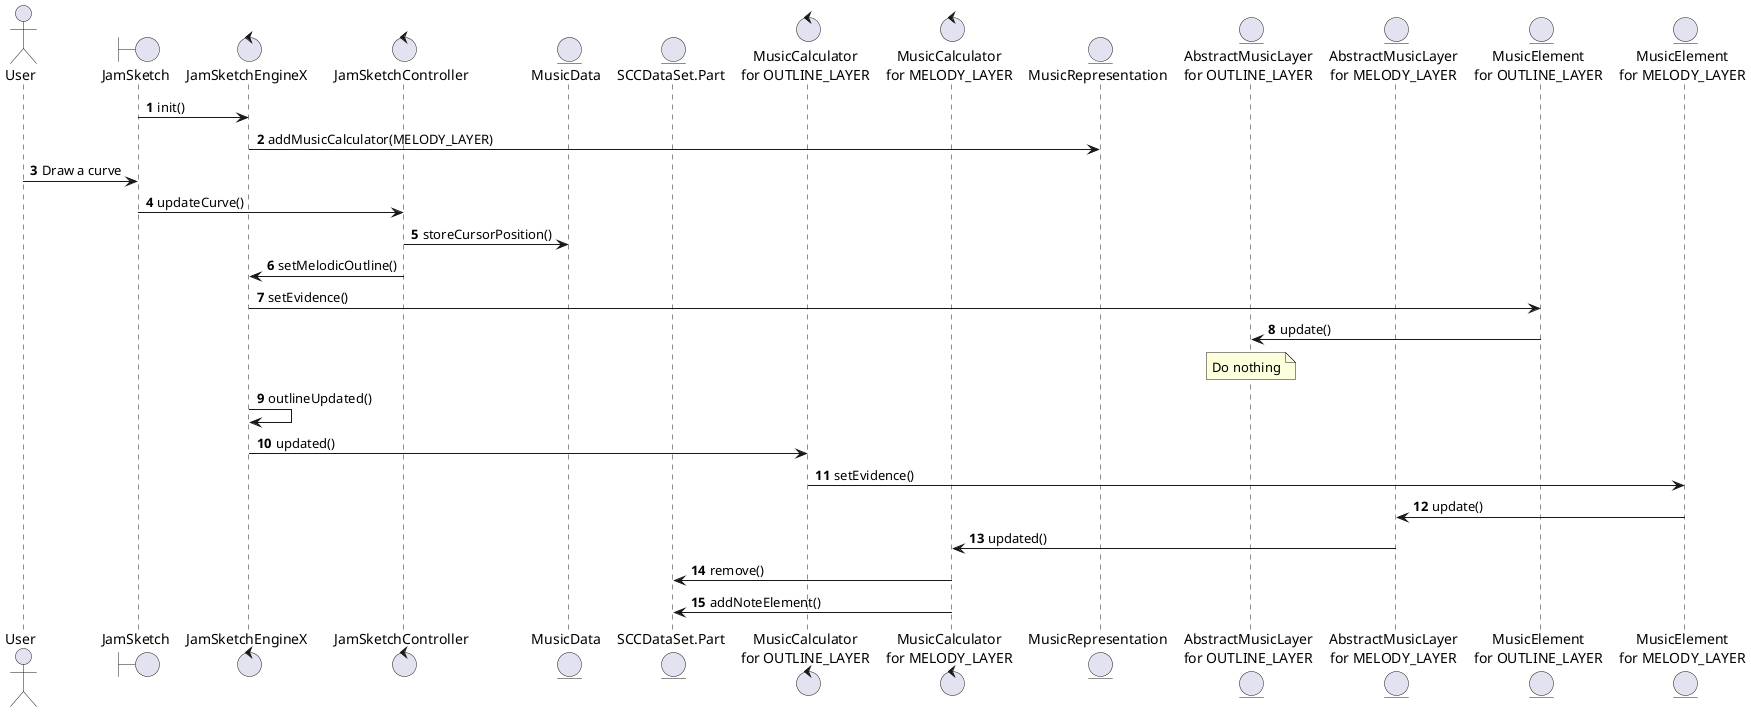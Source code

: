 @startuml
'https://plantuml.com/sequence-diagram

autonumber

actor User
boundary JamSketch
control JamSketchEngineX
control JamSketchController
entity MusicData
entity SCCDataSet.Part
control "MusicCalculator\nfor OUTLINE_LAYER"
control "MusicCalculator\nfor MELODY_LAYER"
entity MusicRepresentation
entity "AbstractMusicLayer\nfor OUTLINE_LAYER"
entity "AbstractMusicLayer\nfor MELODY_LAYER"
entity "MusicElement\nfor OUTLINE_LAYER"
entity "MusicElement\nfor MELODY_LAYER"

JamSketch -> JamSketchEngineX: init()
JamSketchEngineX -> MusicRepresentation: addMusicCalculator(MELODY_LAYER)
User -> JamSketch: Draw a curve
JamSketch -> JamSketchController: updateCurve()
JamSketchController -> MusicData: storeCursorPosition()
JamSketchController -> JamSketchEngineX: setMelodicOutline()
JamSketchEngineX -> "MusicElement\nfor OUTLINE_LAYER": setEvidence()
"MusicElement\nfor OUTLINE_LAYER" -> "AbstractMusicLayer\nfor OUTLINE_LAYER": update()
note over "AbstractMusicLayer\nfor OUTLINE_LAYER"
    Do nothing
end note
JamSketchEngineX -> JamSketchEngineX: outlineUpdated()
JamSketchEngineX -> "MusicCalculator\nfor OUTLINE_LAYER": updated()
'MusicElement -> MusicElement: parent()
"MusicCalculator\nfor OUTLINE_LAYER" -> "MusicElement\nfor MELODY_LAYER": setEvidence()
"MusicElement\nfor MELODY_LAYER" -> "AbstractMusicLayer\nfor MELODY_LAYER": update()
"AbstractMusicLayer\nfor MELODY_LAYER" -> "MusicCalculator\nfor MELODY_LAYER": updated()
"MusicCalculator\nfor MELODY_LAYER" -> SCCDataSet.Part: remove()
"MusicCalculator\nfor MELODY_LAYER" -> SCCDataSet.Part: addNoteElement()
'AbstractMusicLayer -> "MusicCalculator\nfor MELODY_LAYER": updated()

'JamSketchEngineSimple -> JamSketchEngineSimple: outlineUpdated(measure, tick)

@enduml